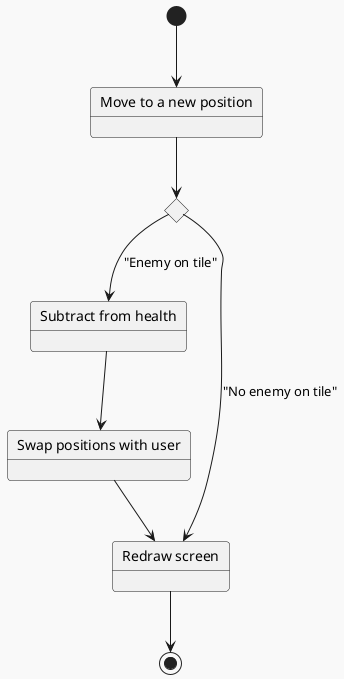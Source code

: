 @startuml
!theme mars

state "Move to a new position" as up
state "Subtract from health" as rp
state "Swap positions with user" as swp
state "Redraw screen" as rd
state c <<choice>>

[*] --> up
up --> c
c --> rd: "No enemy on tile"
c --> rp: "Enemy on tile"
rp --> swp
swp --> rd
rd --> [*]
@enduml

